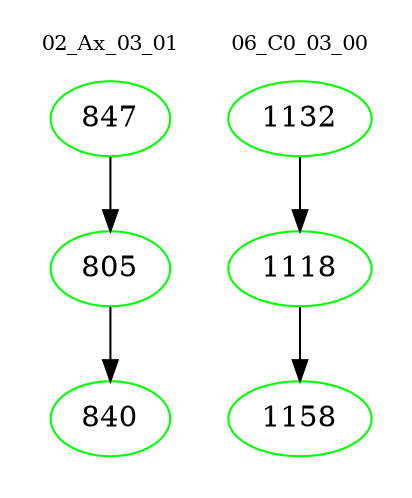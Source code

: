 digraph{
subgraph cluster_0 {
color = white
label = "02_Ax_03_01";
fontsize=10;
T0_847 [label="847", color="green"]
T0_847 -> T0_805 [color="black"]
T0_805 [label="805", color="green"]
T0_805 -> T0_840 [color="black"]
T0_840 [label="840", color="green"]
}
subgraph cluster_1 {
color = white
label = "06_C0_03_00";
fontsize=10;
T1_1132 [label="1132", color="green"]
T1_1132 -> T1_1118 [color="black"]
T1_1118 [label="1118", color="green"]
T1_1118 -> T1_1158 [color="black"]
T1_1158 [label="1158", color="green"]
}
}
